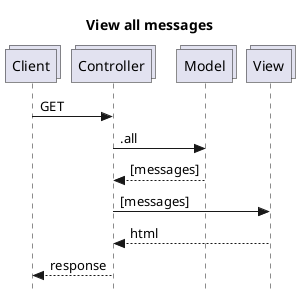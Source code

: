 @startuml View messages
title View all messages
skinparam Style strictuml
collections Client
collections Controller as app.rb
collections Model as MessageBoard
collections View as erb

Client -> app.rb : GET
app.rb -> MessageBoard : .all
MessageBoard --> app.rb : [messages]
app.rb -> erb : [messages]
erb --> app.rb : html
app.rb --> Client : response

@enduml